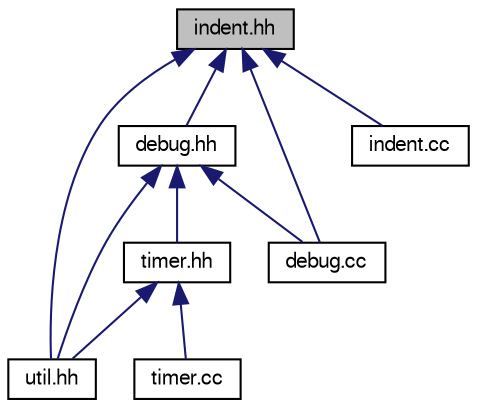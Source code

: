 digraph "indent.hh"
{
  edge [fontname="FreeSans",fontsize="10",labelfontname="FreeSans",labelfontsize="10"];
  node [fontname="FreeSans",fontsize="10",shape=record];
  Node1 [label="indent.hh",height=0.2,width=0.4,color="black", fillcolor="grey75", style="filled" fontcolor="black"];
  Node1 -> Node2 [dir="back",color="midnightblue",fontsize="10",style="solid",fontname="FreeSans"];
  Node2 [label="debug.hh",height=0.2,width=0.4,color="black", fillcolor="white", style="filled",URL="$a00010.html"];
  Node2 -> Node3 [dir="back",color="midnightblue",fontsize="10",style="solid",fontname="FreeSans"];
  Node3 [label="timer.hh",height=0.2,width=0.4,color="black", fillcolor="white", style="filled",URL="$a00019.html"];
  Node3 -> Node4 [dir="back",color="midnightblue",fontsize="10",style="solid",fontname="FreeSans"];
  Node4 [label="util.hh",height=0.2,width=0.4,color="black", fillcolor="white", style="filled",URL="$a00020.html"];
  Node3 -> Node5 [dir="back",color="midnightblue",fontsize="10",style="solid",fontname="FreeSans"];
  Node5 [label="timer.cc",height=0.2,width=0.4,color="black", fillcolor="white", style="filled",URL="$a00018.html"];
  Node2 -> Node4 [dir="back",color="midnightblue",fontsize="10",style="solid",fontname="FreeSans"];
  Node2 -> Node6 [dir="back",color="midnightblue",fontsize="10",style="solid",fontname="FreeSans"];
  Node6 [label="debug.cc",height=0.2,width=0.4,color="black", fillcolor="white", style="filled",URL="$a00009.html"];
  Node1 -> Node4 [dir="back",color="midnightblue",fontsize="10",style="solid",fontname="FreeSans"];
  Node1 -> Node6 [dir="back",color="midnightblue",fontsize="10",style="solid",fontname="FreeSans"];
  Node1 -> Node7 [dir="back",color="midnightblue",fontsize="10",style="solid",fontname="FreeSans"];
  Node7 [label="indent.cc",height=0.2,width=0.4,color="black", fillcolor="white", style="filled",URL="$a00014.html"];
}
